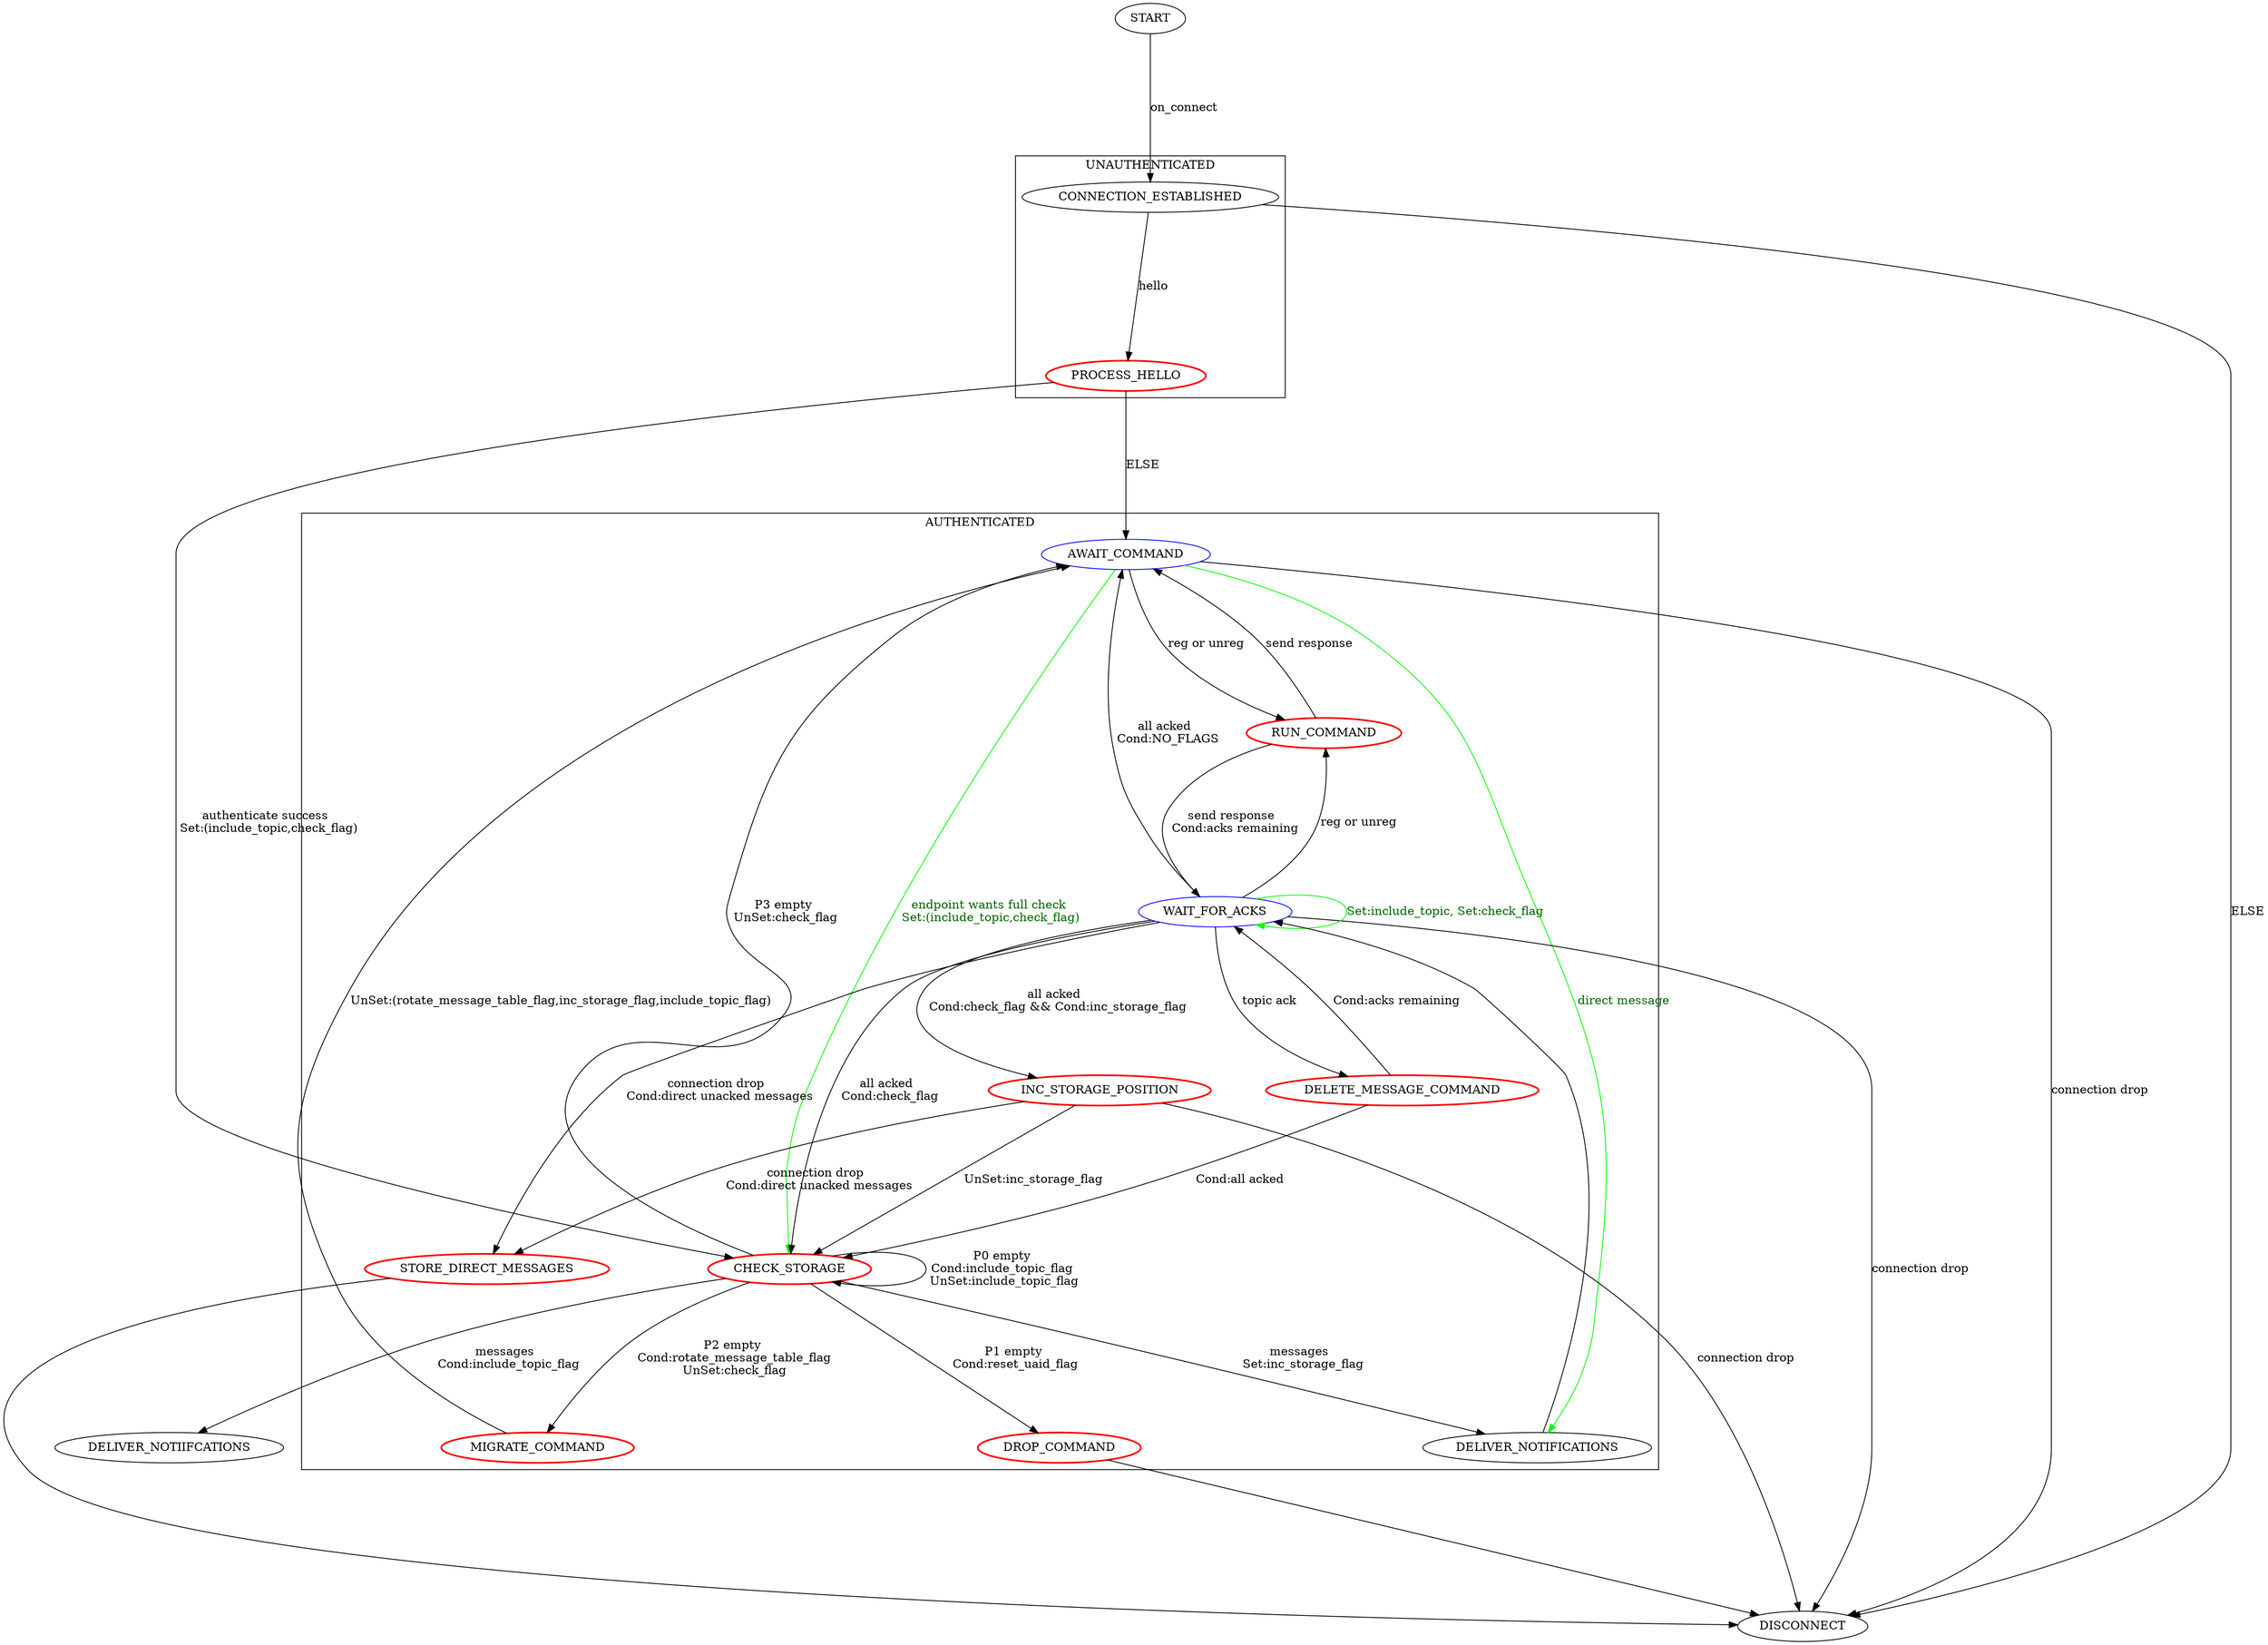 digraph g{
    ranksep="1.7 equally"
    nodesep="0.9 equally"

    START -> CONNECTION_ESTABLISHED [label="on_connect"];

    subgraph level0 {
        DISCONNECT;
    }

    subgraph cluster_unauthenticated {
        label = "UNAUTHENTICATED";
        PROCESS_HELLO [ color = "red", penwidth = 2];
        CONNECTION_ESTABLISHED;
        PROCESS_HELLO;
    }

    subgraph cluster_authenticated {
        label = "AUTHENTICATED";
        AWAIT_COMMAND [ color = "blue"];
        RUN_COMMAND;
        WAIT_FOR_ACKS [ color = "blue"];
        DELIVER_NOTIFICATIONS;
        INC_STORAGE_POSITION [ color = "red", penwidth = 2];
        STORE_DIRECT_MESSAGES [ color = "red", penwidth = 2];
        CHECK_STORAGE [ color = "red", penwidth = 2];
        RUN_COMMAND [ color = "red", penwidth = 2];
        MIGRATE_COMMAND [ color = "red", penwidth = 2];
        DROP_COMMAND [ color = "red", penwidth = 2];
        DELETE_MESSAGE_COMMAND [ color = "red", penwidth = 2];
    }

    CHECK_STORAGE -> DELIVER_NOTIIFCATIONS [label="messages \n Cond:include_topic_flag"];
    CHECK_STORAGE -> DELIVER_NOTIFICATIONS [label="messages \n Set:inc_storage_flag"];
    CHECK_STORAGE -> CHECK_STORAGE [label="P0 empty\n Cond:include_topic_flag \n UnSet:include_topic_flag"];
    CHECK_STORAGE -> DROP_COMMAND [label="P1 empty\n Cond:reset_uaid_flag"];
    CHECK_STORAGE -> MIGRATE_COMMAND [label="P2 empty\n Cond:rotate_message_table_flag\n UnSet:check_flag"];
    CHECK_STORAGE -> AWAIT_COMMAND [label="P3 empty\n UnSet:check_flag"];

    MIGRATE_COMMAND -> AWAIT_COMMAND [label="UnSet:(rotate_message_table_flag,inc_storage_flag,include_topic_flag)"];
    DROP_COMMAND -> DISCONNECT;

    DELIVER_NOTIFICATIONS -> WAIT_FOR_ACKS;

    DELETE_MESSAGE_COMMAND -> WAIT_FOR_ACKS [label="Cond:acks remaining"];
    DELETE_MESSAGE_COMMAND -> CHECK_STORAGE [label="Cond:all acked"];

    WAIT_FOR_ACKS -> DELETE_MESSAGE_COMMAND [label="topic ack"];
    WAIT_FOR_ACKS -> INC_STORAGE_POSITION [label="all acked \n Cond:check_flag && Cond:inc_storage_flag"];
    WAIT_FOR_ACKS -> CHECK_STORAGE [label="all acked \n Cond:check_flag"];
    WAIT_FOR_ACKS -> AWAIT_COMMAND [label="all acked \n Cond:NO_FLAGS"];
    WAIT_FOR_ACKS -> RUN_COMMAND [label="reg or unreg"];
    WAIT_FOR_ACKS -> DISCONNECT [label="connection drop"];
    WAIT_FOR_ACKS -> WAIT_FOR_ACKS [label="Set:include_topic, Set:check_flag", fontcolor="darkgreen", color="green"];
    WAIT_FOR_ACKS -> STORE_DIRECT_MESSAGES [label="connection drop \n Cond:direct unacked messages"];

    INC_STORAGE_POSITION -> CHECK_STORAGE [label="UnSet:inc_storage_flag"];
    INC_STORAGE_POSITION -> STORE_DIRECT_MESSAGES [label="connection drop \n Cond:direct unacked messages"];
    INC_STORAGE_POSITION -> DISCONNECT [label="connection drop"];

    AWAIT_COMMAND -> CHECK_STORAGE [label="endpoint wants full check \nSet:(include_topic,check_flag)", fontcolor="darkgreen", color="green"];
    AWAIT_COMMAND -> RUN_COMMAND [label="reg or unreg"];
    AWAIT_COMMAND -> DISCONNECT [label="connection drop"];
    AWAIT_COMMAND -> DELIVER_NOTIFICATIONS [label="direct message", fontcolor="darkgreen", color="green"];

    STORE_DIRECT_MESSAGES -> DISCONNECT;

    RUN_COMMAND -> AWAIT_COMMAND [label="send response"];
    RUN_COMMAND -> WAIT_FOR_ACKS [label="send response \n Cond:acks remaining"];

    CONNECTION_ESTABLISHED -> PROCESS_HELLO [label="hello"];
    CONNECTION_ESTABLISHED -> DISCONNECT [label="ELSE"];

    PROCESS_HELLO -> CHECK_STORAGE [label="authenticate success \n Set:(include_topic,check_flag)"];
    PROCESS_HELLO -> AWAIT_COMMAND [label="ELSE"];
}
